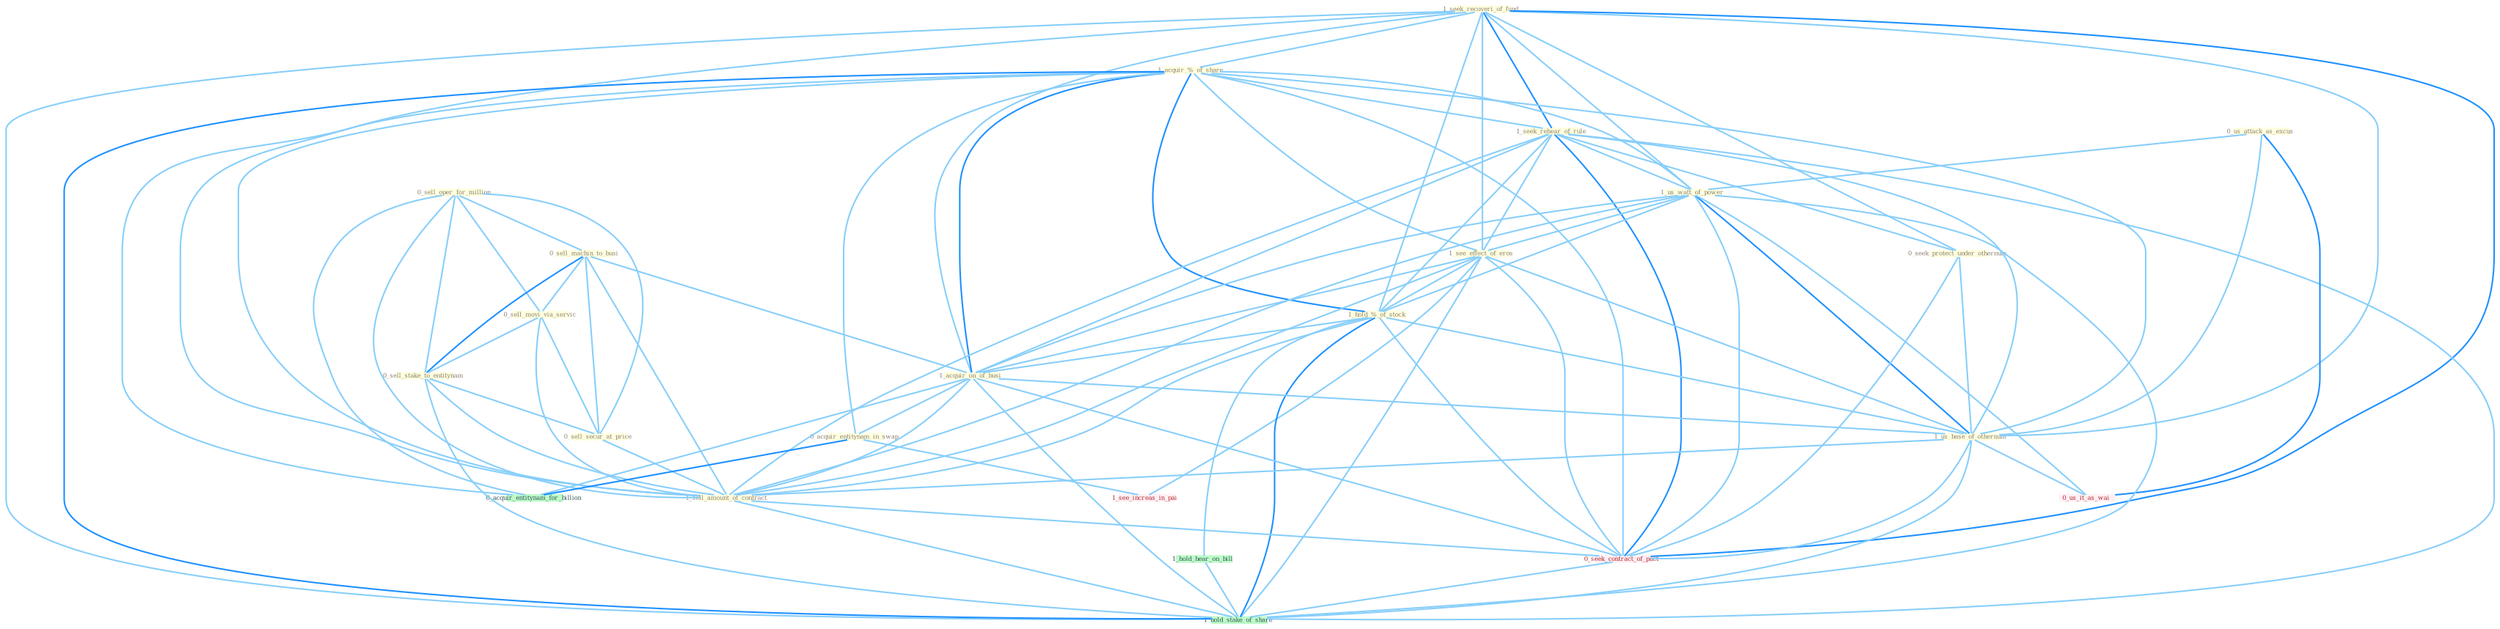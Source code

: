 Graph G{ 
    node
    [shape=polygon,style=filled,width=.5,height=.06,color="#BDFCC9",fixedsize=true,fontsize=4,
    fontcolor="#2f4f4f"];
    {node
    [color="#ffffe0", fontcolor="#8b7d6b"] "0_sell_oper_for_million " "1_seek_recoveri_of_fund " "1_acquir_%_of_share " "1_seek_rehear_of_rule " "0_us_attack_as_excus " "0_sell_machin_to_busi " "1_us_watt_of_power " "0_sell_movi_via_servic " "0_seek_protect_under_othernum " "1_see_effect_of_eros " "0_sell_stake_to_entitynam " "1_hold_%_of_stock " "1_acquir_on_of_busi " "1_us_base_of_othernum " "0_sell_secur_at_price " "0_acquir_entitynam_in_swap " "1_sell_amount_of_contract "}
{node [color="#fff0f5", fontcolor="#b22222"] "0_seek_contract_of_pact " "0_us_it_as_wai " "1_see_increas_in_pai "}
edge [color="#B0E2FF"];

	"0_sell_oper_for_million " -- "0_sell_machin_to_busi " [w="1", color="#87cefa" ];
	"0_sell_oper_for_million " -- "0_sell_movi_via_servic " [w="1", color="#87cefa" ];
	"0_sell_oper_for_million " -- "0_sell_stake_to_entitynam " [w="1", color="#87cefa" ];
	"0_sell_oper_for_million " -- "0_sell_secur_at_price " [w="1", color="#87cefa" ];
	"0_sell_oper_for_million " -- "1_sell_amount_of_contract " [w="1", color="#87cefa" ];
	"0_sell_oper_for_million " -- "0_acquir_entitynam_for_billion " [w="1", color="#87cefa" ];
	"1_seek_recoveri_of_fund " -- "1_acquir_%_of_share " [w="1", color="#87cefa" ];
	"1_seek_recoveri_of_fund " -- "1_seek_rehear_of_rule " [w="2", color="#1e90ff" , len=0.8];
	"1_seek_recoveri_of_fund " -- "1_us_watt_of_power " [w="1", color="#87cefa" ];
	"1_seek_recoveri_of_fund " -- "0_seek_protect_under_othernum " [w="1", color="#87cefa" ];
	"1_seek_recoveri_of_fund " -- "1_see_effect_of_eros " [w="1", color="#87cefa" ];
	"1_seek_recoveri_of_fund " -- "1_hold_%_of_stock " [w="1", color="#87cefa" ];
	"1_seek_recoveri_of_fund " -- "1_acquir_on_of_busi " [w="1", color="#87cefa" ];
	"1_seek_recoveri_of_fund " -- "1_us_base_of_othernum " [w="1", color="#87cefa" ];
	"1_seek_recoveri_of_fund " -- "1_sell_amount_of_contract " [w="1", color="#87cefa" ];
	"1_seek_recoveri_of_fund " -- "0_seek_contract_of_pact " [w="2", color="#1e90ff" , len=0.8];
	"1_seek_recoveri_of_fund " -- "1_hold_stake_of_share " [w="1", color="#87cefa" ];
	"1_acquir_%_of_share " -- "1_seek_rehear_of_rule " [w="1", color="#87cefa" ];
	"1_acquir_%_of_share " -- "1_us_watt_of_power " [w="1", color="#87cefa" ];
	"1_acquir_%_of_share " -- "1_see_effect_of_eros " [w="1", color="#87cefa" ];
	"1_acquir_%_of_share " -- "1_hold_%_of_stock " [w="2", color="#1e90ff" , len=0.8];
	"1_acquir_%_of_share " -- "1_acquir_on_of_busi " [w="2", color="#1e90ff" , len=0.8];
	"1_acquir_%_of_share " -- "1_us_base_of_othernum " [w="1", color="#87cefa" ];
	"1_acquir_%_of_share " -- "0_acquir_entitynam_in_swap " [w="1", color="#87cefa" ];
	"1_acquir_%_of_share " -- "1_sell_amount_of_contract " [w="1", color="#87cefa" ];
	"1_acquir_%_of_share " -- "0_seek_contract_of_pact " [w="1", color="#87cefa" ];
	"1_acquir_%_of_share " -- "0_acquir_entitynam_for_billion " [w="1", color="#87cefa" ];
	"1_acquir_%_of_share " -- "1_hold_stake_of_share " [w="2", color="#1e90ff" , len=0.8];
	"1_seek_rehear_of_rule " -- "1_us_watt_of_power " [w="1", color="#87cefa" ];
	"1_seek_rehear_of_rule " -- "0_seek_protect_under_othernum " [w="1", color="#87cefa" ];
	"1_seek_rehear_of_rule " -- "1_see_effect_of_eros " [w="1", color="#87cefa" ];
	"1_seek_rehear_of_rule " -- "1_hold_%_of_stock " [w="1", color="#87cefa" ];
	"1_seek_rehear_of_rule " -- "1_acquir_on_of_busi " [w="1", color="#87cefa" ];
	"1_seek_rehear_of_rule " -- "1_us_base_of_othernum " [w="1", color="#87cefa" ];
	"1_seek_rehear_of_rule " -- "1_sell_amount_of_contract " [w="1", color="#87cefa" ];
	"1_seek_rehear_of_rule " -- "0_seek_contract_of_pact " [w="2", color="#1e90ff" , len=0.8];
	"1_seek_rehear_of_rule " -- "1_hold_stake_of_share " [w="1", color="#87cefa" ];
	"0_us_attack_as_excus " -- "1_us_watt_of_power " [w="1", color="#87cefa" ];
	"0_us_attack_as_excus " -- "1_us_base_of_othernum " [w="1", color="#87cefa" ];
	"0_us_attack_as_excus " -- "0_us_it_as_wai " [w="2", color="#1e90ff" , len=0.8];
	"0_sell_machin_to_busi " -- "0_sell_movi_via_servic " [w="1", color="#87cefa" ];
	"0_sell_machin_to_busi " -- "0_sell_stake_to_entitynam " [w="2", color="#1e90ff" , len=0.8];
	"0_sell_machin_to_busi " -- "1_acquir_on_of_busi " [w="1", color="#87cefa" ];
	"0_sell_machin_to_busi " -- "0_sell_secur_at_price " [w="1", color="#87cefa" ];
	"0_sell_machin_to_busi " -- "1_sell_amount_of_contract " [w="1", color="#87cefa" ];
	"1_us_watt_of_power " -- "1_see_effect_of_eros " [w="1", color="#87cefa" ];
	"1_us_watt_of_power " -- "1_hold_%_of_stock " [w="1", color="#87cefa" ];
	"1_us_watt_of_power " -- "1_acquir_on_of_busi " [w="1", color="#87cefa" ];
	"1_us_watt_of_power " -- "1_us_base_of_othernum " [w="2", color="#1e90ff" , len=0.8];
	"1_us_watt_of_power " -- "1_sell_amount_of_contract " [w="1", color="#87cefa" ];
	"1_us_watt_of_power " -- "0_seek_contract_of_pact " [w="1", color="#87cefa" ];
	"1_us_watt_of_power " -- "0_us_it_as_wai " [w="1", color="#87cefa" ];
	"1_us_watt_of_power " -- "1_hold_stake_of_share " [w="1", color="#87cefa" ];
	"0_sell_movi_via_servic " -- "0_sell_stake_to_entitynam " [w="1", color="#87cefa" ];
	"0_sell_movi_via_servic " -- "0_sell_secur_at_price " [w="1", color="#87cefa" ];
	"0_sell_movi_via_servic " -- "1_sell_amount_of_contract " [w="1", color="#87cefa" ];
	"0_seek_protect_under_othernum " -- "1_us_base_of_othernum " [w="1", color="#87cefa" ];
	"0_seek_protect_under_othernum " -- "0_seek_contract_of_pact " [w="1", color="#87cefa" ];
	"1_see_effect_of_eros " -- "1_hold_%_of_stock " [w="1", color="#87cefa" ];
	"1_see_effect_of_eros " -- "1_acquir_on_of_busi " [w="1", color="#87cefa" ];
	"1_see_effect_of_eros " -- "1_us_base_of_othernum " [w="1", color="#87cefa" ];
	"1_see_effect_of_eros " -- "1_sell_amount_of_contract " [w="1", color="#87cefa" ];
	"1_see_effect_of_eros " -- "0_seek_contract_of_pact " [w="1", color="#87cefa" ];
	"1_see_effect_of_eros " -- "1_see_increas_in_pai " [w="1", color="#87cefa" ];
	"1_see_effect_of_eros " -- "1_hold_stake_of_share " [w="1", color="#87cefa" ];
	"0_sell_stake_to_entitynam " -- "0_sell_secur_at_price " [w="1", color="#87cefa" ];
	"0_sell_stake_to_entitynam " -- "1_sell_amount_of_contract " [w="1", color="#87cefa" ];
	"0_sell_stake_to_entitynam " -- "1_hold_stake_of_share " [w="1", color="#87cefa" ];
	"1_hold_%_of_stock " -- "1_acquir_on_of_busi " [w="1", color="#87cefa" ];
	"1_hold_%_of_stock " -- "1_us_base_of_othernum " [w="1", color="#87cefa" ];
	"1_hold_%_of_stock " -- "1_sell_amount_of_contract " [w="1", color="#87cefa" ];
	"1_hold_%_of_stock " -- "0_seek_contract_of_pact " [w="1", color="#87cefa" ];
	"1_hold_%_of_stock " -- "1_hold_hear_on_bill " [w="1", color="#87cefa" ];
	"1_hold_%_of_stock " -- "1_hold_stake_of_share " [w="2", color="#1e90ff" , len=0.8];
	"1_acquir_on_of_busi " -- "1_us_base_of_othernum " [w="1", color="#87cefa" ];
	"1_acquir_on_of_busi " -- "0_acquir_entitynam_in_swap " [w="1", color="#87cefa" ];
	"1_acquir_on_of_busi " -- "1_sell_amount_of_contract " [w="1", color="#87cefa" ];
	"1_acquir_on_of_busi " -- "0_seek_contract_of_pact " [w="1", color="#87cefa" ];
	"1_acquir_on_of_busi " -- "0_acquir_entitynam_for_billion " [w="1", color="#87cefa" ];
	"1_acquir_on_of_busi " -- "1_hold_stake_of_share " [w="1", color="#87cefa" ];
	"1_us_base_of_othernum " -- "1_sell_amount_of_contract " [w="1", color="#87cefa" ];
	"1_us_base_of_othernum " -- "0_seek_contract_of_pact " [w="1", color="#87cefa" ];
	"1_us_base_of_othernum " -- "0_us_it_as_wai " [w="1", color="#87cefa" ];
	"1_us_base_of_othernum " -- "1_hold_stake_of_share " [w="1", color="#87cefa" ];
	"0_sell_secur_at_price " -- "1_sell_amount_of_contract " [w="1", color="#87cefa" ];
	"0_acquir_entitynam_in_swap " -- "0_acquir_entitynam_for_billion " [w="2", color="#1e90ff" , len=0.8];
	"0_acquir_entitynam_in_swap " -- "1_see_increas_in_pai " [w="1", color="#87cefa" ];
	"1_sell_amount_of_contract " -- "0_seek_contract_of_pact " [w="1", color="#87cefa" ];
	"1_sell_amount_of_contract " -- "1_hold_stake_of_share " [w="1", color="#87cefa" ];
	"0_seek_contract_of_pact " -- "1_hold_stake_of_share " [w="1", color="#87cefa" ];
	"1_hold_hear_on_bill " -- "1_hold_stake_of_share " [w="1", color="#87cefa" ];
}